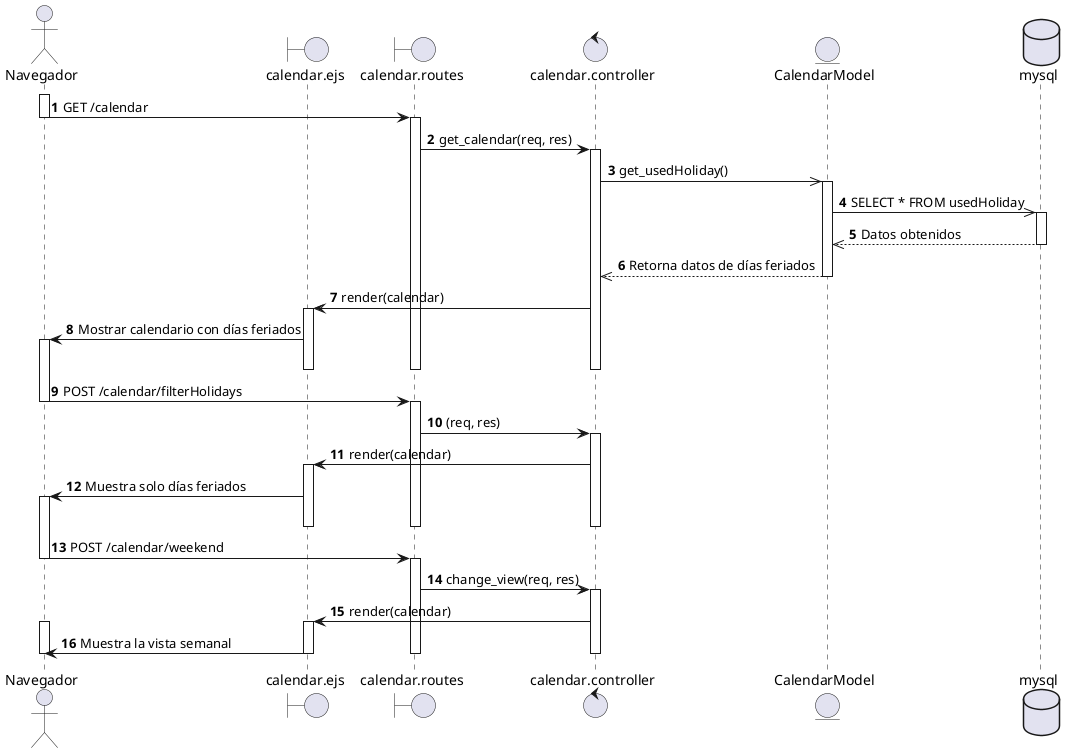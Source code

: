 @startuml
actor Navegador
boundary calendar.ejs
boundary calendar.routes
control calendar.controller
entity CalendarModel
database mysql


autonumber
' Inicio del flujo
activate Navegador
Navegador -> calendar.routes : GET /calendar
deactivate Navegador
activate calendar.routes

calendar.routes -> calendar.controller : get_calendar(req, res)
activate calendar.controller


' Se utiliza la instancia para obtener los datos
calendar.controller ->> CalendarModel : get_usedHoliday()
activate CalendarModel

CalendarModel ->> mysql : SELECT * FROM usedHoliday
activate mysql
mysql -->> CalendarModel : Datos obtenidos
deactivate mysql

CalendarModel -->> calendar.controller : Retorna datos de días feriados
deactivate CalendarModel

calendar.controller -> calendar.ejs : render(calendar)
activate calendar.ejs
calendar.ejs -> Navegador : Mostrar calendario con días feriados
activate Navegador
deactivate calendar.ejs
deactivate calendar.controller
deactivate calendar.routes

' Filtrar por días feriados
Navegador -> calendar.routes : POST /calendar/filterHolidays
deactivate Navegador
activate calendar.routes

calendar.routes -> calendar.controller : (req, res)
activate calendar.controller

calendar.controller -> calendar.ejs : render(calendar)
activate calendar.ejs
calendar.ejs -> Navegador : Muestra solo días feriados
activate Navegador
deactivate calendar.ejs
deactivate calendar.controller
deactivate calendar.routes

' Cambiar la vista (semana)
Navegador -> calendar.routes : POST /calendar/weekend
deactivate Navegador
activate calendar.routes

calendar.routes -> calendar.controller : change_view(req, res)
activate calendar.controller

calendar.controller -> calendar.ejs : render(calendar)
activate calendar.ejs
activate Navegador
calendar.ejs -> Navegador : Muestra la vista semanal
deactivate Navegador
deactivate calendar.ejs
deactivate calendar.controller
deactivate calendar.routes
@enduml
